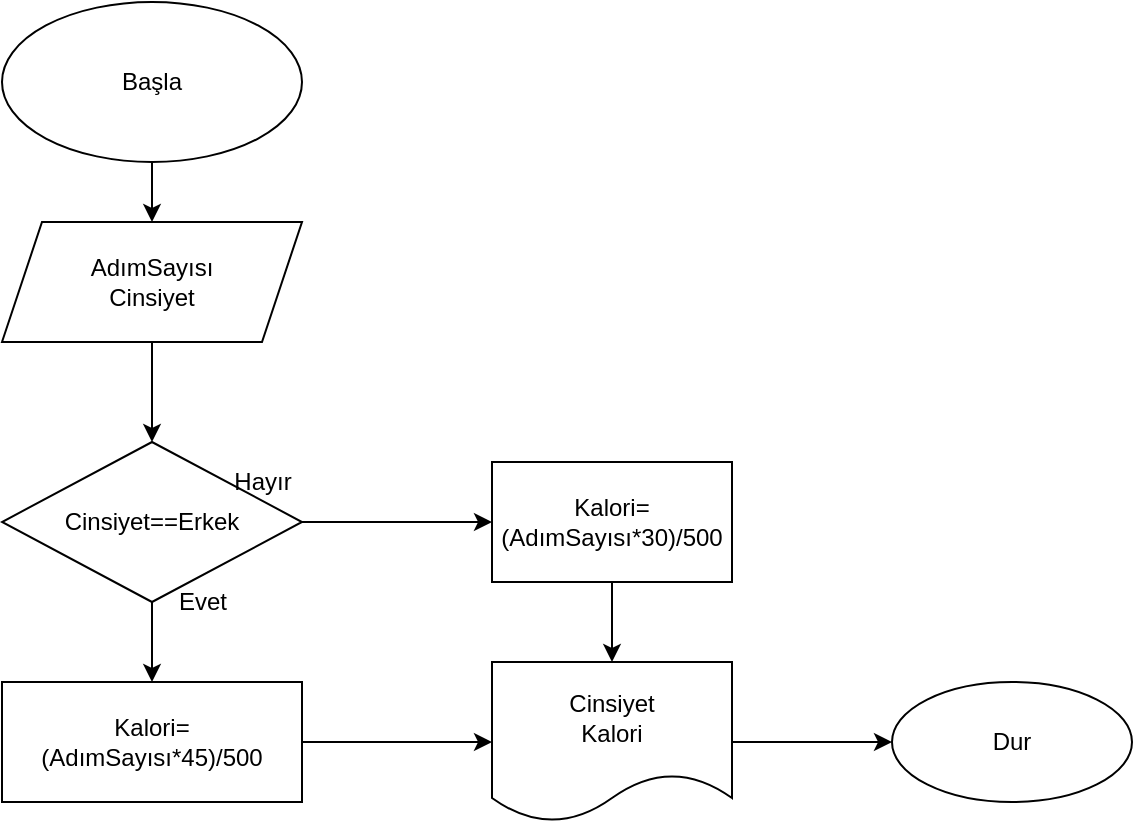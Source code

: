 <mxfile version="15.4.0" type="device"><diagram id="m7RPhN6T8-bIL5S3RDrO" name="Sayfa -1"><mxGraphModel dx="1278" dy="599" grid="1" gridSize="10" guides="1" tooltips="1" connect="1" arrows="1" fold="1" page="1" pageScale="1" pageWidth="1169" pageHeight="827" math="0" shadow="0"><root><mxCell id="0"/><mxCell id="1" parent="0"/><mxCell id="MlZ3mdi-wlARCAHtQMvi-3" value="" style="edgeStyle=orthogonalEdgeStyle;rounded=0;orthogonalLoop=1;jettySize=auto;html=1;" edge="1" parent="1" source="MlZ3mdi-wlARCAHtQMvi-1" target="MlZ3mdi-wlARCAHtQMvi-2"><mxGeometry relative="1" as="geometry"/></mxCell><mxCell id="MlZ3mdi-wlARCAHtQMvi-1" value="Başla" style="ellipse;whiteSpace=wrap;html=1;" vertex="1" parent="1"><mxGeometry x="390" width="150" height="80" as="geometry"/></mxCell><mxCell id="MlZ3mdi-wlARCAHtQMvi-5" value="" style="edgeStyle=orthogonalEdgeStyle;rounded=0;orthogonalLoop=1;jettySize=auto;html=1;" edge="1" parent="1" source="MlZ3mdi-wlARCAHtQMvi-2" target="MlZ3mdi-wlARCAHtQMvi-4"><mxGeometry relative="1" as="geometry"/></mxCell><mxCell id="MlZ3mdi-wlARCAHtQMvi-2" value="AdımSayısı&lt;br&gt;Cinsiyet" style="shape=parallelogram;perimeter=parallelogramPerimeter;whiteSpace=wrap;html=1;fixedSize=1;" vertex="1" parent="1"><mxGeometry x="390" y="110" width="150" height="60" as="geometry"/></mxCell><mxCell id="MlZ3mdi-wlARCAHtQMvi-7" value="" style="edgeStyle=orthogonalEdgeStyle;rounded=0;orthogonalLoop=1;jettySize=auto;html=1;" edge="1" parent="1" source="MlZ3mdi-wlARCAHtQMvi-4" target="MlZ3mdi-wlARCAHtQMvi-6"><mxGeometry relative="1" as="geometry"/></mxCell><mxCell id="MlZ3mdi-wlARCAHtQMvi-11" value="" style="edgeStyle=orthogonalEdgeStyle;rounded=0;orthogonalLoop=1;jettySize=auto;html=1;" edge="1" parent="1" source="MlZ3mdi-wlARCAHtQMvi-4" target="MlZ3mdi-wlARCAHtQMvi-10"><mxGeometry relative="1" as="geometry"/></mxCell><mxCell id="MlZ3mdi-wlARCAHtQMvi-4" value="Cinsiyet==Erkek" style="rhombus;whiteSpace=wrap;html=1;" vertex="1" parent="1"><mxGeometry x="390" y="220" width="150" height="80" as="geometry"/></mxCell><mxCell id="MlZ3mdi-wlARCAHtQMvi-13" value="" style="edgeStyle=orthogonalEdgeStyle;rounded=0;orthogonalLoop=1;jettySize=auto;html=1;" edge="1" parent="1" source="MlZ3mdi-wlARCAHtQMvi-6" target="MlZ3mdi-wlARCAHtQMvi-12"><mxGeometry relative="1" as="geometry"/></mxCell><mxCell id="MlZ3mdi-wlARCAHtQMvi-6" value="Kalori=(AdımSayısı*45)/500" style="whiteSpace=wrap;html=1;" vertex="1" parent="1"><mxGeometry x="390" y="340" width="150" height="60" as="geometry"/></mxCell><mxCell id="MlZ3mdi-wlARCAHtQMvi-8" value="Evet" style="text;html=1;align=center;verticalAlign=middle;resizable=0;points=[];autosize=1;strokeColor=none;fillColor=none;" vertex="1" parent="1"><mxGeometry x="470" y="290" width="40" height="20" as="geometry"/></mxCell><mxCell id="MlZ3mdi-wlARCAHtQMvi-9" value="Hayır" style="text;html=1;align=center;verticalAlign=middle;resizable=0;points=[];autosize=1;strokeColor=none;fillColor=none;" vertex="1" parent="1"><mxGeometry x="500" y="230" width="40" height="20" as="geometry"/></mxCell><mxCell id="MlZ3mdi-wlARCAHtQMvi-14" value="" style="edgeStyle=orthogonalEdgeStyle;rounded=0;orthogonalLoop=1;jettySize=auto;html=1;" edge="1" parent="1" source="MlZ3mdi-wlARCAHtQMvi-10" target="MlZ3mdi-wlARCAHtQMvi-12"><mxGeometry relative="1" as="geometry"/></mxCell><mxCell id="MlZ3mdi-wlARCAHtQMvi-10" value="Kalori=(AdımSayısı*30)/500" style="whiteSpace=wrap;html=1;" vertex="1" parent="1"><mxGeometry x="635" y="230" width="120" height="60" as="geometry"/></mxCell><mxCell id="MlZ3mdi-wlARCAHtQMvi-16" value="" style="edgeStyle=orthogonalEdgeStyle;rounded=0;orthogonalLoop=1;jettySize=auto;html=1;" edge="1" parent="1" source="MlZ3mdi-wlARCAHtQMvi-12" target="MlZ3mdi-wlARCAHtQMvi-15"><mxGeometry relative="1" as="geometry"/></mxCell><mxCell id="MlZ3mdi-wlARCAHtQMvi-12" value="Cinsiyet&lt;br&gt;Kalori" style="shape=document;whiteSpace=wrap;html=1;boundedLbl=1;" vertex="1" parent="1"><mxGeometry x="635" y="330" width="120" height="80" as="geometry"/></mxCell><mxCell id="MlZ3mdi-wlARCAHtQMvi-15" value="Dur" style="ellipse;whiteSpace=wrap;html=1;" vertex="1" parent="1"><mxGeometry x="835" y="340" width="120" height="60" as="geometry"/></mxCell></root></mxGraphModel></diagram></mxfile>